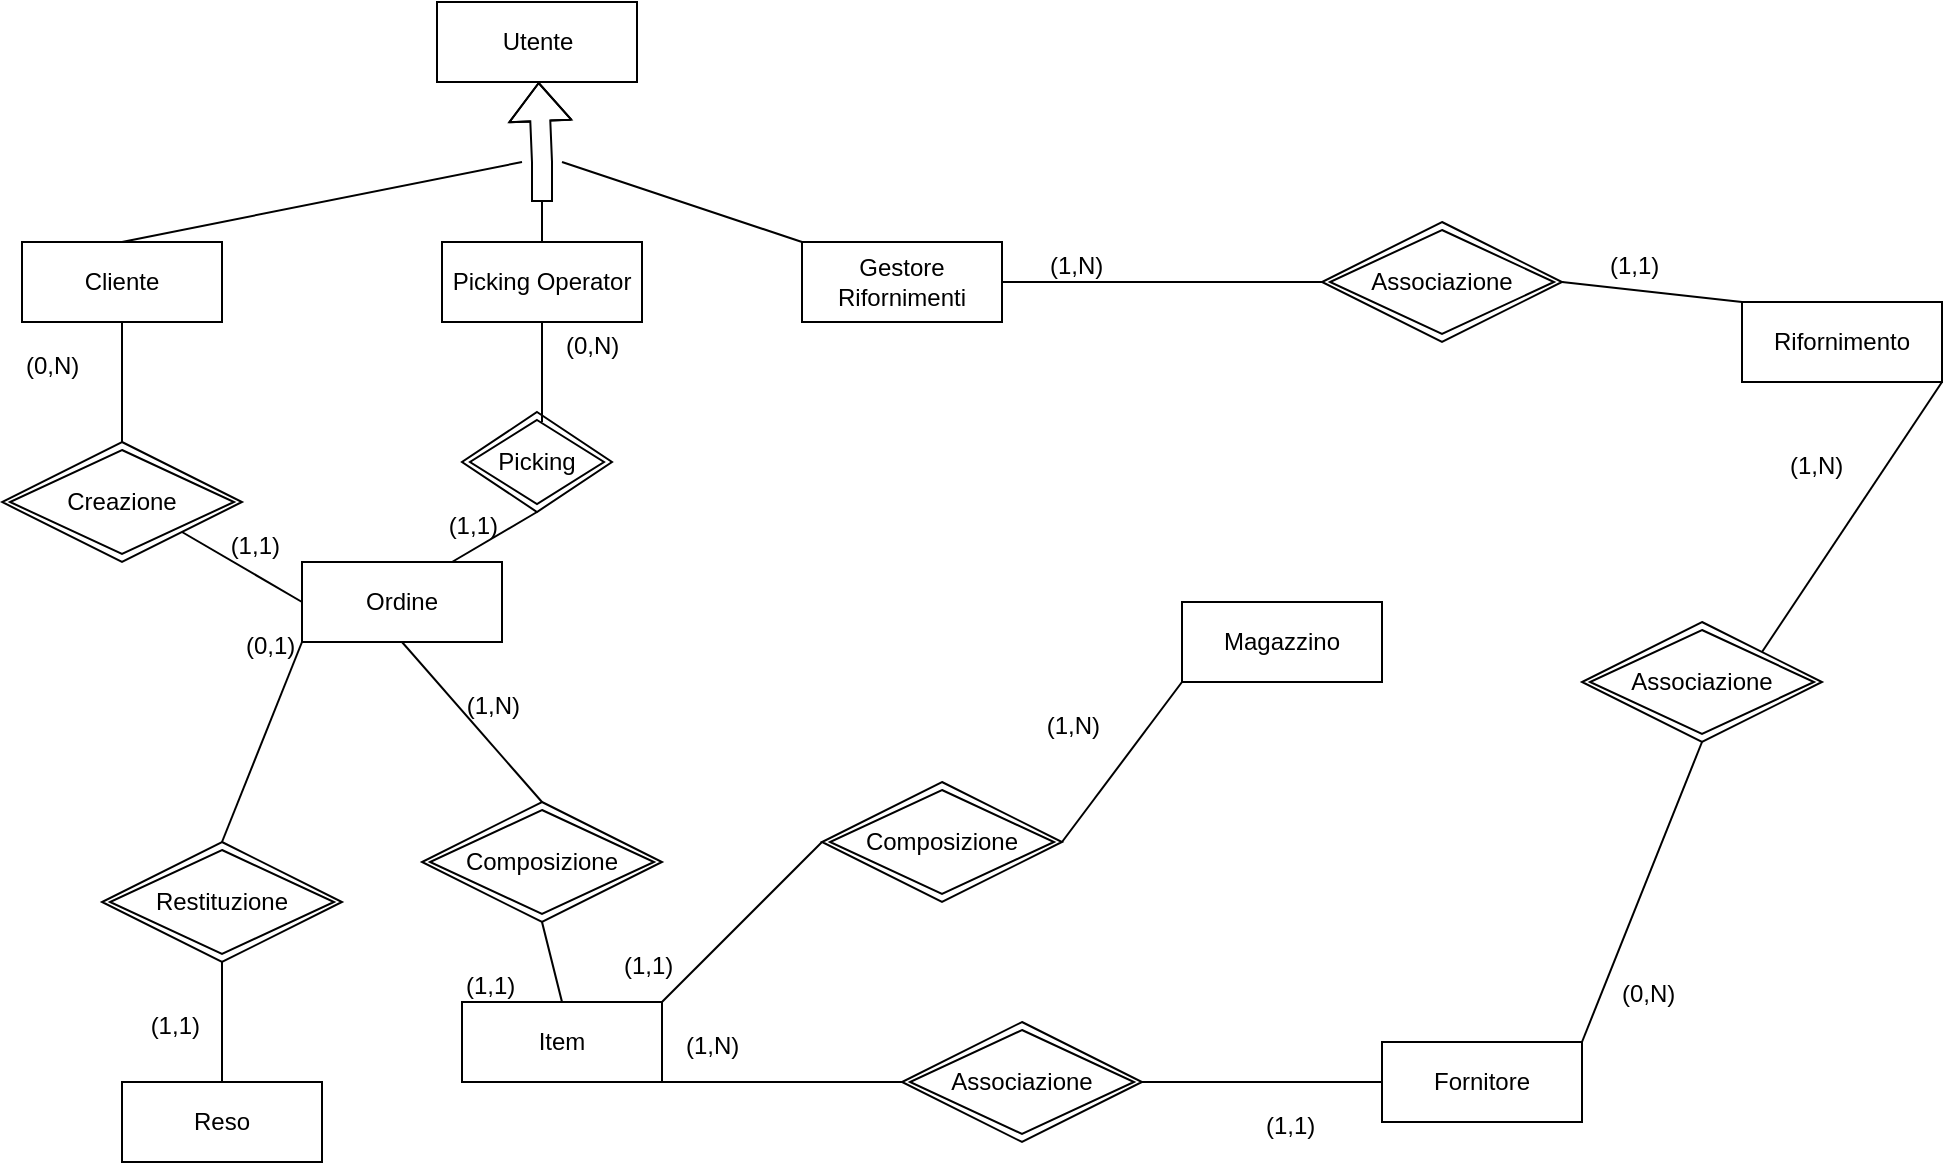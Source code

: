<mxfile version="24.0.7" type="device">
  <diagram id="R2lEEEUBdFMjLlhIrx00" name="Page-1">
    <mxGraphModel dx="1723" dy="757" grid="1" gridSize="10" guides="1" tooltips="1" connect="1" arrows="1" fold="1" page="1" pageScale="1" pageWidth="850" pageHeight="1100" math="0" shadow="0" extFonts="Permanent Marker^https://fonts.googleapis.com/css?family=Permanent+Marker">
      <root>
        <mxCell id="0" />
        <mxCell id="1" parent="0" />
        <mxCell id="O6WHHdCTQhPEUI_EfSzw-10" value="" style="shape=flexArrow;endArrow=classic;html=1;rounded=0;" edge="1" parent="1" source="O6WHHdCTQhPEUI_EfSzw-1">
          <mxGeometry width="50" height="50" relative="1" as="geometry">
            <mxPoint x="390" y="140" as="sourcePoint" />
            <mxPoint x="390" y="80" as="targetPoint" />
            <Array as="points" />
          </mxGeometry>
        </mxCell>
        <mxCell id="O6WHHdCTQhPEUI_EfSzw-11" value="Cliente" style="whiteSpace=wrap;html=1;align=center;" vertex="1" parent="1">
          <mxGeometry x="130" y="160" width="100" height="40" as="geometry" />
        </mxCell>
        <mxCell id="O6WHHdCTQhPEUI_EfSzw-12" value="Picking Operator" style="whiteSpace=wrap;html=1;align=center;" vertex="1" parent="1">
          <mxGeometry x="340" y="160" width="100" height="40" as="geometry" />
        </mxCell>
        <mxCell id="O6WHHdCTQhPEUI_EfSzw-13" value="Gestore Rifornimenti" style="whiteSpace=wrap;html=1;align=center;" vertex="1" parent="1">
          <mxGeometry x="520" y="160" width="100" height="40" as="geometry" />
        </mxCell>
        <mxCell id="O6WHHdCTQhPEUI_EfSzw-15" value="Creazione" style="shape=rhombus;double=1;perimeter=rhombusPerimeter;whiteSpace=wrap;html=1;align=center;" vertex="1" parent="1">
          <mxGeometry x="120" y="260" width="120" height="60" as="geometry" />
        </mxCell>
        <mxCell id="O6WHHdCTQhPEUI_EfSzw-16" value="Ordine" style="whiteSpace=wrap;html=1;align=center;" vertex="1" parent="1">
          <mxGeometry x="270" y="320" width="100" height="40" as="geometry" />
        </mxCell>
        <mxCell id="O6WHHdCTQhPEUI_EfSzw-18" value="" style="endArrow=none;html=1;rounded=0;entryX=0.5;entryY=0;entryDx=0;entryDy=0;exitX=0.5;exitY=1;exitDx=0;exitDy=0;" edge="1" parent="1" source="O6WHHdCTQhPEUI_EfSzw-11" target="O6WHHdCTQhPEUI_EfSzw-15">
          <mxGeometry relative="1" as="geometry">
            <mxPoint x="230" y="210" as="sourcePoint" />
            <mxPoint x="500" y="150" as="targetPoint" />
          </mxGeometry>
        </mxCell>
        <mxCell id="O6WHHdCTQhPEUI_EfSzw-19" value="(0,N)" style="resizable=0;html=1;whiteSpace=wrap;align=left;verticalAlign=bottom;" connectable="0" vertex="1" parent="O6WHHdCTQhPEUI_EfSzw-18">
          <mxGeometry x="-1" relative="1" as="geometry">
            <mxPoint x="-50" y="30" as="offset" />
          </mxGeometry>
        </mxCell>
        <mxCell id="O6WHHdCTQhPEUI_EfSzw-21" value="" style="endArrow=none;html=1;rounded=0;exitX=1;exitY=1;exitDx=0;exitDy=0;entryX=0;entryY=0.5;entryDx=0;entryDy=0;" edge="1" parent="1" source="O6WHHdCTQhPEUI_EfSzw-15" target="O6WHHdCTQhPEUI_EfSzw-16">
          <mxGeometry relative="1" as="geometry">
            <mxPoint x="240" y="210" as="sourcePoint" />
            <mxPoint x="240" y="250" as="targetPoint" />
          </mxGeometry>
        </mxCell>
        <mxCell id="O6WHHdCTQhPEUI_EfSzw-23" value="(1,1)" style="resizable=0;html=1;whiteSpace=wrap;align=right;verticalAlign=bottom;" connectable="0" vertex="1" parent="O6WHHdCTQhPEUI_EfSzw-21">
          <mxGeometry x="1" relative="1" as="geometry">
            <mxPoint x="-10" y="-20" as="offset" />
          </mxGeometry>
        </mxCell>
        <mxCell id="O6WHHdCTQhPEUI_EfSzw-24" value="" style="endArrow=none;html=1;rounded=0;exitX=0.5;exitY=0;exitDx=0;exitDy=0;" edge="1" parent="1" source="O6WHHdCTQhPEUI_EfSzw-11">
          <mxGeometry relative="1" as="geometry">
            <mxPoint x="300" y="280" as="sourcePoint" />
            <mxPoint x="380" y="120" as="targetPoint" />
          </mxGeometry>
        </mxCell>
        <mxCell id="O6WHHdCTQhPEUI_EfSzw-27" value="" style="endArrow=none;html=1;rounded=0;exitX=0.5;exitY=0;exitDx=0;exitDy=0;" edge="1" parent="1" source="O6WHHdCTQhPEUI_EfSzw-12">
          <mxGeometry relative="1" as="geometry">
            <mxPoint x="310" y="290" as="sourcePoint" />
            <mxPoint x="390" y="140" as="targetPoint" />
          </mxGeometry>
        </mxCell>
        <mxCell id="O6WHHdCTQhPEUI_EfSzw-30" value="" style="endArrow=none;html=1;rounded=0;entryX=0;entryY=0;entryDx=0;entryDy=0;" edge="1" parent="1" target="O6WHHdCTQhPEUI_EfSzw-13">
          <mxGeometry relative="1" as="geometry">
            <mxPoint x="400" y="120" as="sourcePoint" />
            <mxPoint x="380" y="300" as="targetPoint" />
          </mxGeometry>
        </mxCell>
        <mxCell id="O6WHHdCTQhPEUI_EfSzw-33" value="Item" style="whiteSpace=wrap;html=1;align=center;" vertex="1" parent="1">
          <mxGeometry x="350" y="540" width="100" height="40" as="geometry" />
        </mxCell>
        <mxCell id="O6WHHdCTQhPEUI_EfSzw-41" value="Composizione" style="shape=rhombus;double=1;perimeter=rhombusPerimeter;whiteSpace=wrap;html=1;align=center;" vertex="1" parent="1">
          <mxGeometry x="330" y="440" width="120" height="60" as="geometry" />
        </mxCell>
        <mxCell id="O6WHHdCTQhPEUI_EfSzw-45" value="" style="endArrow=none;html=1;rounded=0;exitX=0.5;exitY=1;exitDx=0;exitDy=0;entryX=0.5;entryY=0;entryDx=0;entryDy=0;" edge="1" parent="1" source="O6WHHdCTQhPEUI_EfSzw-16" target="O6WHHdCTQhPEUI_EfSzw-41">
          <mxGeometry relative="1" as="geometry">
            <mxPoint x="240" y="210" as="sourcePoint" />
            <mxPoint x="240" y="250" as="targetPoint" />
          </mxGeometry>
        </mxCell>
        <mxCell id="O6WHHdCTQhPEUI_EfSzw-47" value="(1,N)" style="resizable=0;html=1;whiteSpace=wrap;align=right;verticalAlign=bottom;" connectable="0" vertex="1" parent="O6WHHdCTQhPEUI_EfSzw-45">
          <mxGeometry x="1" relative="1" as="geometry">
            <mxPoint x="-10" y="-40" as="offset" />
          </mxGeometry>
        </mxCell>
        <mxCell id="O6WHHdCTQhPEUI_EfSzw-48" value="" style="endArrow=none;html=1;rounded=0;exitX=0.5;exitY=1;exitDx=0;exitDy=0;entryX=0.5;entryY=0;entryDx=0;entryDy=0;" edge="1" parent="1" source="O6WHHdCTQhPEUI_EfSzw-41" target="O6WHHdCTQhPEUI_EfSzw-33">
          <mxGeometry relative="1" as="geometry">
            <mxPoint x="250" y="220" as="sourcePoint" />
            <mxPoint x="250" y="260" as="targetPoint" />
          </mxGeometry>
        </mxCell>
        <mxCell id="O6WHHdCTQhPEUI_EfSzw-51" value="Reso" style="whiteSpace=wrap;html=1;align=center;" vertex="1" parent="1">
          <mxGeometry x="180" y="580" width="100" height="40" as="geometry" />
        </mxCell>
        <mxCell id="O6WHHdCTQhPEUI_EfSzw-52" value="Restituzione" style="shape=rhombus;double=1;perimeter=rhombusPerimeter;whiteSpace=wrap;html=1;align=center;" vertex="1" parent="1">
          <mxGeometry x="170" y="460" width="120" height="60" as="geometry" />
        </mxCell>
        <mxCell id="O6WHHdCTQhPEUI_EfSzw-54" value="" style="endArrow=none;html=1;rounded=0;exitX=0.5;exitY=1;exitDx=0;exitDy=0;entryX=0.5;entryY=0;entryDx=0;entryDy=0;" edge="1" parent="1" source="O6WHHdCTQhPEUI_EfSzw-52" target="O6WHHdCTQhPEUI_EfSzw-51">
          <mxGeometry relative="1" as="geometry">
            <mxPoint x="70" y="230" as="sourcePoint" />
            <mxPoint x="70" y="270" as="targetPoint" />
          </mxGeometry>
        </mxCell>
        <mxCell id="O6WHHdCTQhPEUI_EfSzw-56" value="(1,1)" style="resizable=0;html=1;whiteSpace=wrap;align=right;verticalAlign=bottom;" connectable="0" vertex="1" parent="O6WHHdCTQhPEUI_EfSzw-54">
          <mxGeometry x="1" relative="1" as="geometry">
            <mxPoint x="-10" y="-20" as="offset" />
          </mxGeometry>
        </mxCell>
        <mxCell id="O6WHHdCTQhPEUI_EfSzw-57" value="" style="endArrow=none;html=1;rounded=0;exitX=0;exitY=1;exitDx=0;exitDy=0;entryX=0.5;entryY=0;entryDx=0;entryDy=0;" edge="1" parent="1" source="O6WHHdCTQhPEUI_EfSzw-16" target="O6WHHdCTQhPEUI_EfSzw-52">
          <mxGeometry relative="1" as="geometry">
            <mxPoint x="420" y="300" as="sourcePoint" />
            <mxPoint x="420" y="330" as="targetPoint" />
          </mxGeometry>
        </mxCell>
        <mxCell id="O6WHHdCTQhPEUI_EfSzw-58" value="(0,1)" style="resizable=0;html=1;whiteSpace=wrap;align=left;verticalAlign=bottom;" connectable="0" vertex="1" parent="O6WHHdCTQhPEUI_EfSzw-57">
          <mxGeometry x="-1" relative="1" as="geometry">
            <mxPoint x="-30" y="10" as="offset" />
          </mxGeometry>
        </mxCell>
        <mxCell id="O6WHHdCTQhPEUI_EfSzw-63" value="Fornitore" style="whiteSpace=wrap;html=1;align=center;" vertex="1" parent="1">
          <mxGeometry x="810" y="560" width="100" height="40" as="geometry" />
        </mxCell>
        <mxCell id="O6WHHdCTQhPEUI_EfSzw-64" value="Associazione" style="shape=rhombus;double=1;perimeter=rhombusPerimeter;whiteSpace=wrap;html=1;align=center;" vertex="1" parent="1">
          <mxGeometry x="570" y="550" width="120" height="60" as="geometry" />
        </mxCell>
        <mxCell id="O6WHHdCTQhPEUI_EfSzw-70" value="" style="endArrow=none;html=1;rounded=0;exitX=1;exitY=1;exitDx=0;exitDy=0;entryX=0;entryY=0.5;entryDx=0;entryDy=0;" edge="1" parent="1" source="O6WHHdCTQhPEUI_EfSzw-33" target="O6WHHdCTQhPEUI_EfSzw-64">
          <mxGeometry relative="1" as="geometry">
            <mxPoint x="420" y="390" as="sourcePoint" />
            <mxPoint x="420" y="450" as="targetPoint" />
            <Array as="points" />
          </mxGeometry>
        </mxCell>
        <mxCell id="O6WHHdCTQhPEUI_EfSzw-71" value="(1,1)" style="resizable=0;html=1;whiteSpace=wrap;align=left;verticalAlign=bottom;" connectable="0" vertex="1" parent="O6WHHdCTQhPEUI_EfSzw-70">
          <mxGeometry x="-1" relative="1" as="geometry">
            <mxPoint x="-100" y="-40" as="offset" />
          </mxGeometry>
        </mxCell>
        <mxCell id="O6WHHdCTQhPEUI_EfSzw-73" value="Magazzino" style="whiteSpace=wrap;html=1;align=center;" vertex="1" parent="1">
          <mxGeometry x="710" y="340" width="100" height="40" as="geometry" />
        </mxCell>
        <mxCell id="O6WHHdCTQhPEUI_EfSzw-77" value="Composizione" style="shape=rhombus;double=1;perimeter=rhombusPerimeter;whiteSpace=wrap;html=1;align=center;" vertex="1" parent="1">
          <mxGeometry x="530.0" y="430" width="120" height="60" as="geometry" />
        </mxCell>
        <mxCell id="O6WHHdCTQhPEUI_EfSzw-82" value="" style="endArrow=none;html=1;rounded=0;exitX=1;exitY=0;exitDx=0;exitDy=0;entryX=0;entryY=0.5;entryDx=0;entryDy=0;" edge="1" parent="1" source="O6WHHdCTQhPEUI_EfSzw-33" target="O6WHHdCTQhPEUI_EfSzw-77">
          <mxGeometry relative="1" as="geometry">
            <mxPoint x="470" y="490" as="sourcePoint" />
            <mxPoint x="550" y="550" as="targetPoint" />
            <Array as="points" />
          </mxGeometry>
        </mxCell>
        <mxCell id="O6WHHdCTQhPEUI_EfSzw-83" value="(1,N)" style="resizable=0;html=1;whiteSpace=wrap;align=left;verticalAlign=bottom;" connectable="0" vertex="1" parent="O6WHHdCTQhPEUI_EfSzw-82">
          <mxGeometry x="-1" relative="1" as="geometry">
            <mxPoint x="10" y="30" as="offset" />
          </mxGeometry>
        </mxCell>
        <mxCell id="O6WHHdCTQhPEUI_EfSzw-85" value="" style="endArrow=none;html=1;rounded=0;exitX=1;exitY=0.5;exitDx=0;exitDy=0;entryX=0;entryY=1;entryDx=0;entryDy=0;" edge="1" parent="1" source="O6WHHdCTQhPEUI_EfSzw-77" target="O6WHHdCTQhPEUI_EfSzw-73">
          <mxGeometry relative="1" as="geometry">
            <mxPoint x="470" y="450" as="sourcePoint" />
            <mxPoint x="560" y="410" as="targetPoint" />
            <Array as="points" />
          </mxGeometry>
        </mxCell>
        <mxCell id="O6WHHdCTQhPEUI_EfSzw-87" value="(1,N)" style="resizable=0;html=1;whiteSpace=wrap;align=right;verticalAlign=bottom;" connectable="0" vertex="1" parent="O6WHHdCTQhPEUI_EfSzw-85">
          <mxGeometry x="1" relative="1" as="geometry">
            <mxPoint x="-40" y="30" as="offset" />
          </mxGeometry>
        </mxCell>
        <mxCell id="O6WHHdCTQhPEUI_EfSzw-94" value="Rifornimento" style="whiteSpace=wrap;html=1;align=center;" vertex="1" parent="1">
          <mxGeometry x="990" y="190" width="100" height="40" as="geometry" />
        </mxCell>
        <mxCell id="O6WHHdCTQhPEUI_EfSzw-95" value="" style="endArrow=none;html=1;rounded=0;entryX=0;entryY=0;entryDx=0;entryDy=0;exitX=1;exitY=0.5;exitDx=0;exitDy=0;" edge="1" parent="1" source="O6WHHdCTQhPEUI_EfSzw-117" target="O6WHHdCTQhPEUI_EfSzw-94">
          <mxGeometry relative="1" as="geometry">
            <mxPoint x="410" y="130" as="sourcePoint" />
            <mxPoint x="530" y="170" as="targetPoint" />
          </mxGeometry>
        </mxCell>
        <mxCell id="O6WHHdCTQhPEUI_EfSzw-98" value="" style="endArrow=none;html=1;rounded=0;exitX=0.5;exitY=1;exitDx=0;exitDy=0;entryX=1;entryY=0;entryDx=0;entryDy=0;" edge="1" parent="1" source="O6WHHdCTQhPEUI_EfSzw-115" target="O6WHHdCTQhPEUI_EfSzw-63">
          <mxGeometry relative="1" as="geometry">
            <mxPoint x="660" y="220" as="sourcePoint" />
            <mxPoint x="790" y="450" as="targetPoint" />
            <Array as="points" />
          </mxGeometry>
        </mxCell>
        <mxCell id="O6WHHdCTQhPEUI_EfSzw-101" value="Picking" style="shape=rhombus;double=1;perimeter=rhombusPerimeter;whiteSpace=wrap;html=1;align=center;" vertex="1" parent="1">
          <mxGeometry x="350" y="245" width="75" height="50" as="geometry" />
        </mxCell>
        <mxCell id="O6WHHdCTQhPEUI_EfSzw-102" value="" style="endArrow=none;html=1;rounded=0;exitX=0.5;exitY=1;exitDx=0;exitDy=0;" edge="1" parent="1" source="O6WHHdCTQhPEUI_EfSzw-12">
          <mxGeometry relative="1" as="geometry">
            <mxPoint x="400" y="510" as="sourcePoint" />
            <mxPoint x="390" y="250" as="targetPoint" />
          </mxGeometry>
        </mxCell>
        <mxCell id="O6WHHdCTQhPEUI_EfSzw-103" value="(0,N)" style="resizable=0;html=1;whiteSpace=wrap;align=left;verticalAlign=bottom;" connectable="0" vertex="1" parent="O6WHHdCTQhPEUI_EfSzw-102">
          <mxGeometry x="-1" relative="1" as="geometry">
            <mxPoint x="10" y="20" as="offset" />
          </mxGeometry>
        </mxCell>
        <mxCell id="O6WHHdCTQhPEUI_EfSzw-105" value="" style="endArrow=none;html=1;rounded=0;exitX=0.5;exitY=1;exitDx=0;exitDy=0;entryX=0.75;entryY=0;entryDx=0;entryDy=0;" edge="1" parent="1" source="O6WHHdCTQhPEUI_EfSzw-101" target="O6WHHdCTQhPEUI_EfSzw-16">
          <mxGeometry relative="1" as="geometry">
            <mxPoint x="410" y="520" as="sourcePoint" />
            <mxPoint x="420" y="560" as="targetPoint" />
          </mxGeometry>
        </mxCell>
        <mxCell id="O6WHHdCTQhPEUI_EfSzw-107" value="(1,1)" style="resizable=0;html=1;whiteSpace=wrap;align=right;verticalAlign=bottom;" connectable="0" vertex="1" parent="O6WHHdCTQhPEUI_EfSzw-105">
          <mxGeometry x="1" relative="1" as="geometry">
            <mxPoint x="25" y="-10" as="offset" />
          </mxGeometry>
        </mxCell>
        <mxCell id="O6WHHdCTQhPEUI_EfSzw-109" value="" style="endArrow=none;html=1;rounded=0;exitX=1;exitY=0.5;exitDx=0;exitDy=0;entryX=0;entryY=0.5;entryDx=0;entryDy=0;" edge="1" parent="1" source="O6WHHdCTQhPEUI_EfSzw-64" target="O6WHHdCTQhPEUI_EfSzw-63">
          <mxGeometry relative="1" as="geometry">
            <mxPoint x="460" y="590" as="sourcePoint" />
            <mxPoint x="650" y="660" as="targetPoint" />
            <Array as="points" />
          </mxGeometry>
        </mxCell>
        <mxCell id="O6WHHdCTQhPEUI_EfSzw-111" value="(1,1)" style="resizable=0;html=1;whiteSpace=wrap;align=left;verticalAlign=bottom;" connectable="0" vertex="1" parent="1">
          <mxGeometry x="750" y="610" as="geometry" />
        </mxCell>
        <mxCell id="O6WHHdCTQhPEUI_EfSzw-112" value="(0,N)" style="resizable=0;html=1;whiteSpace=wrap;align=left;verticalAlign=bottom;" connectable="0" vertex="1" parent="1">
          <mxGeometry x="940" y="520" as="geometry">
            <mxPoint x="-12" y="24" as="offset" />
          </mxGeometry>
        </mxCell>
        <mxCell id="O6WHHdCTQhPEUI_EfSzw-114" value="(1,N)" style="resizable=0;html=1;whiteSpace=wrap;align=left;verticalAlign=bottom;" connectable="0" vertex="1" parent="1">
          <mxGeometry x="930" y="280" as="geometry">
            <mxPoint x="82" as="offset" />
          </mxGeometry>
        </mxCell>
        <mxCell id="O6WHHdCTQhPEUI_EfSzw-116" value="" style="endArrow=none;html=1;rounded=0;exitX=1;exitY=1;exitDx=0;exitDy=0;entryX=1;entryY=0;entryDx=0;entryDy=0;" edge="1" parent="1" source="O6WHHdCTQhPEUI_EfSzw-94" target="O6WHHdCTQhPEUI_EfSzw-115">
          <mxGeometry relative="1" as="geometry">
            <mxPoint x="820" y="140" as="sourcePoint" />
            <mxPoint x="1040" y="700" as="targetPoint" />
            <Array as="points" />
          </mxGeometry>
        </mxCell>
        <mxCell id="O6WHHdCTQhPEUI_EfSzw-115" value="Associazione" style="shape=rhombus;double=1;perimeter=rhombusPerimeter;whiteSpace=wrap;html=1;align=center;" vertex="1" parent="1">
          <mxGeometry x="910" y="350" width="120" height="60" as="geometry" />
        </mxCell>
        <mxCell id="O6WHHdCTQhPEUI_EfSzw-118" value="" style="endArrow=none;html=1;rounded=0;entryX=0;entryY=0.5;entryDx=0;entryDy=0;exitX=1;exitY=0.5;exitDx=0;exitDy=0;" edge="1" parent="1" source="O6WHHdCTQhPEUI_EfSzw-13" target="O6WHHdCTQhPEUI_EfSzw-117">
          <mxGeometry relative="1" as="geometry">
            <mxPoint x="620" y="180" as="sourcePoint" />
            <mxPoint x="900" y="80" as="targetPoint" />
          </mxGeometry>
        </mxCell>
        <mxCell id="O6WHHdCTQhPEUI_EfSzw-117" value="Associazione" style="shape=rhombus;double=1;perimeter=rhombusPerimeter;whiteSpace=wrap;html=1;align=center;" vertex="1" parent="1">
          <mxGeometry x="780" y="150" width="120" height="60" as="geometry" />
        </mxCell>
        <mxCell id="O6WHHdCTQhPEUI_EfSzw-119" value="(1,N)" style="resizable=0;html=1;whiteSpace=wrap;align=left;verticalAlign=bottom;" connectable="0" vertex="1" parent="1">
          <mxGeometry x="560" y="180" as="geometry">
            <mxPoint x="82" as="offset" />
          </mxGeometry>
        </mxCell>
        <mxCell id="O6WHHdCTQhPEUI_EfSzw-120" value="(1,1)" style="resizable=0;html=1;whiteSpace=wrap;align=left;verticalAlign=bottom;" connectable="0" vertex="1" parent="1">
          <mxGeometry x="840" y="180" as="geometry">
            <mxPoint x="82" as="offset" />
          </mxGeometry>
        </mxCell>
        <mxCell id="O6WHHdCTQhPEUI_EfSzw-122" value="(1,1)" style="resizable=0;html=1;whiteSpace=wrap;align=left;verticalAlign=bottom;" connectable="0" vertex="1" parent="1">
          <mxGeometry x="429" y="530.0" as="geometry" />
        </mxCell>
        <mxCell id="O6WHHdCTQhPEUI_EfSzw-123" value="" style="shape=flexArrow;endArrow=classic;html=1;rounded=0;" edge="1" parent="1" target="O6WHHdCTQhPEUI_EfSzw-1">
          <mxGeometry width="50" height="50" relative="1" as="geometry">
            <mxPoint x="390" y="140" as="sourcePoint" />
            <mxPoint x="390" y="80" as="targetPoint" />
            <Array as="points">
              <mxPoint x="390" y="120" />
            </Array>
          </mxGeometry>
        </mxCell>
        <mxCell id="O6WHHdCTQhPEUI_EfSzw-1" value="Utente" style="whiteSpace=wrap;html=1;align=center;" vertex="1" parent="1">
          <mxGeometry x="337.5" y="40" width="100" height="40" as="geometry" />
        </mxCell>
      </root>
    </mxGraphModel>
  </diagram>
</mxfile>
